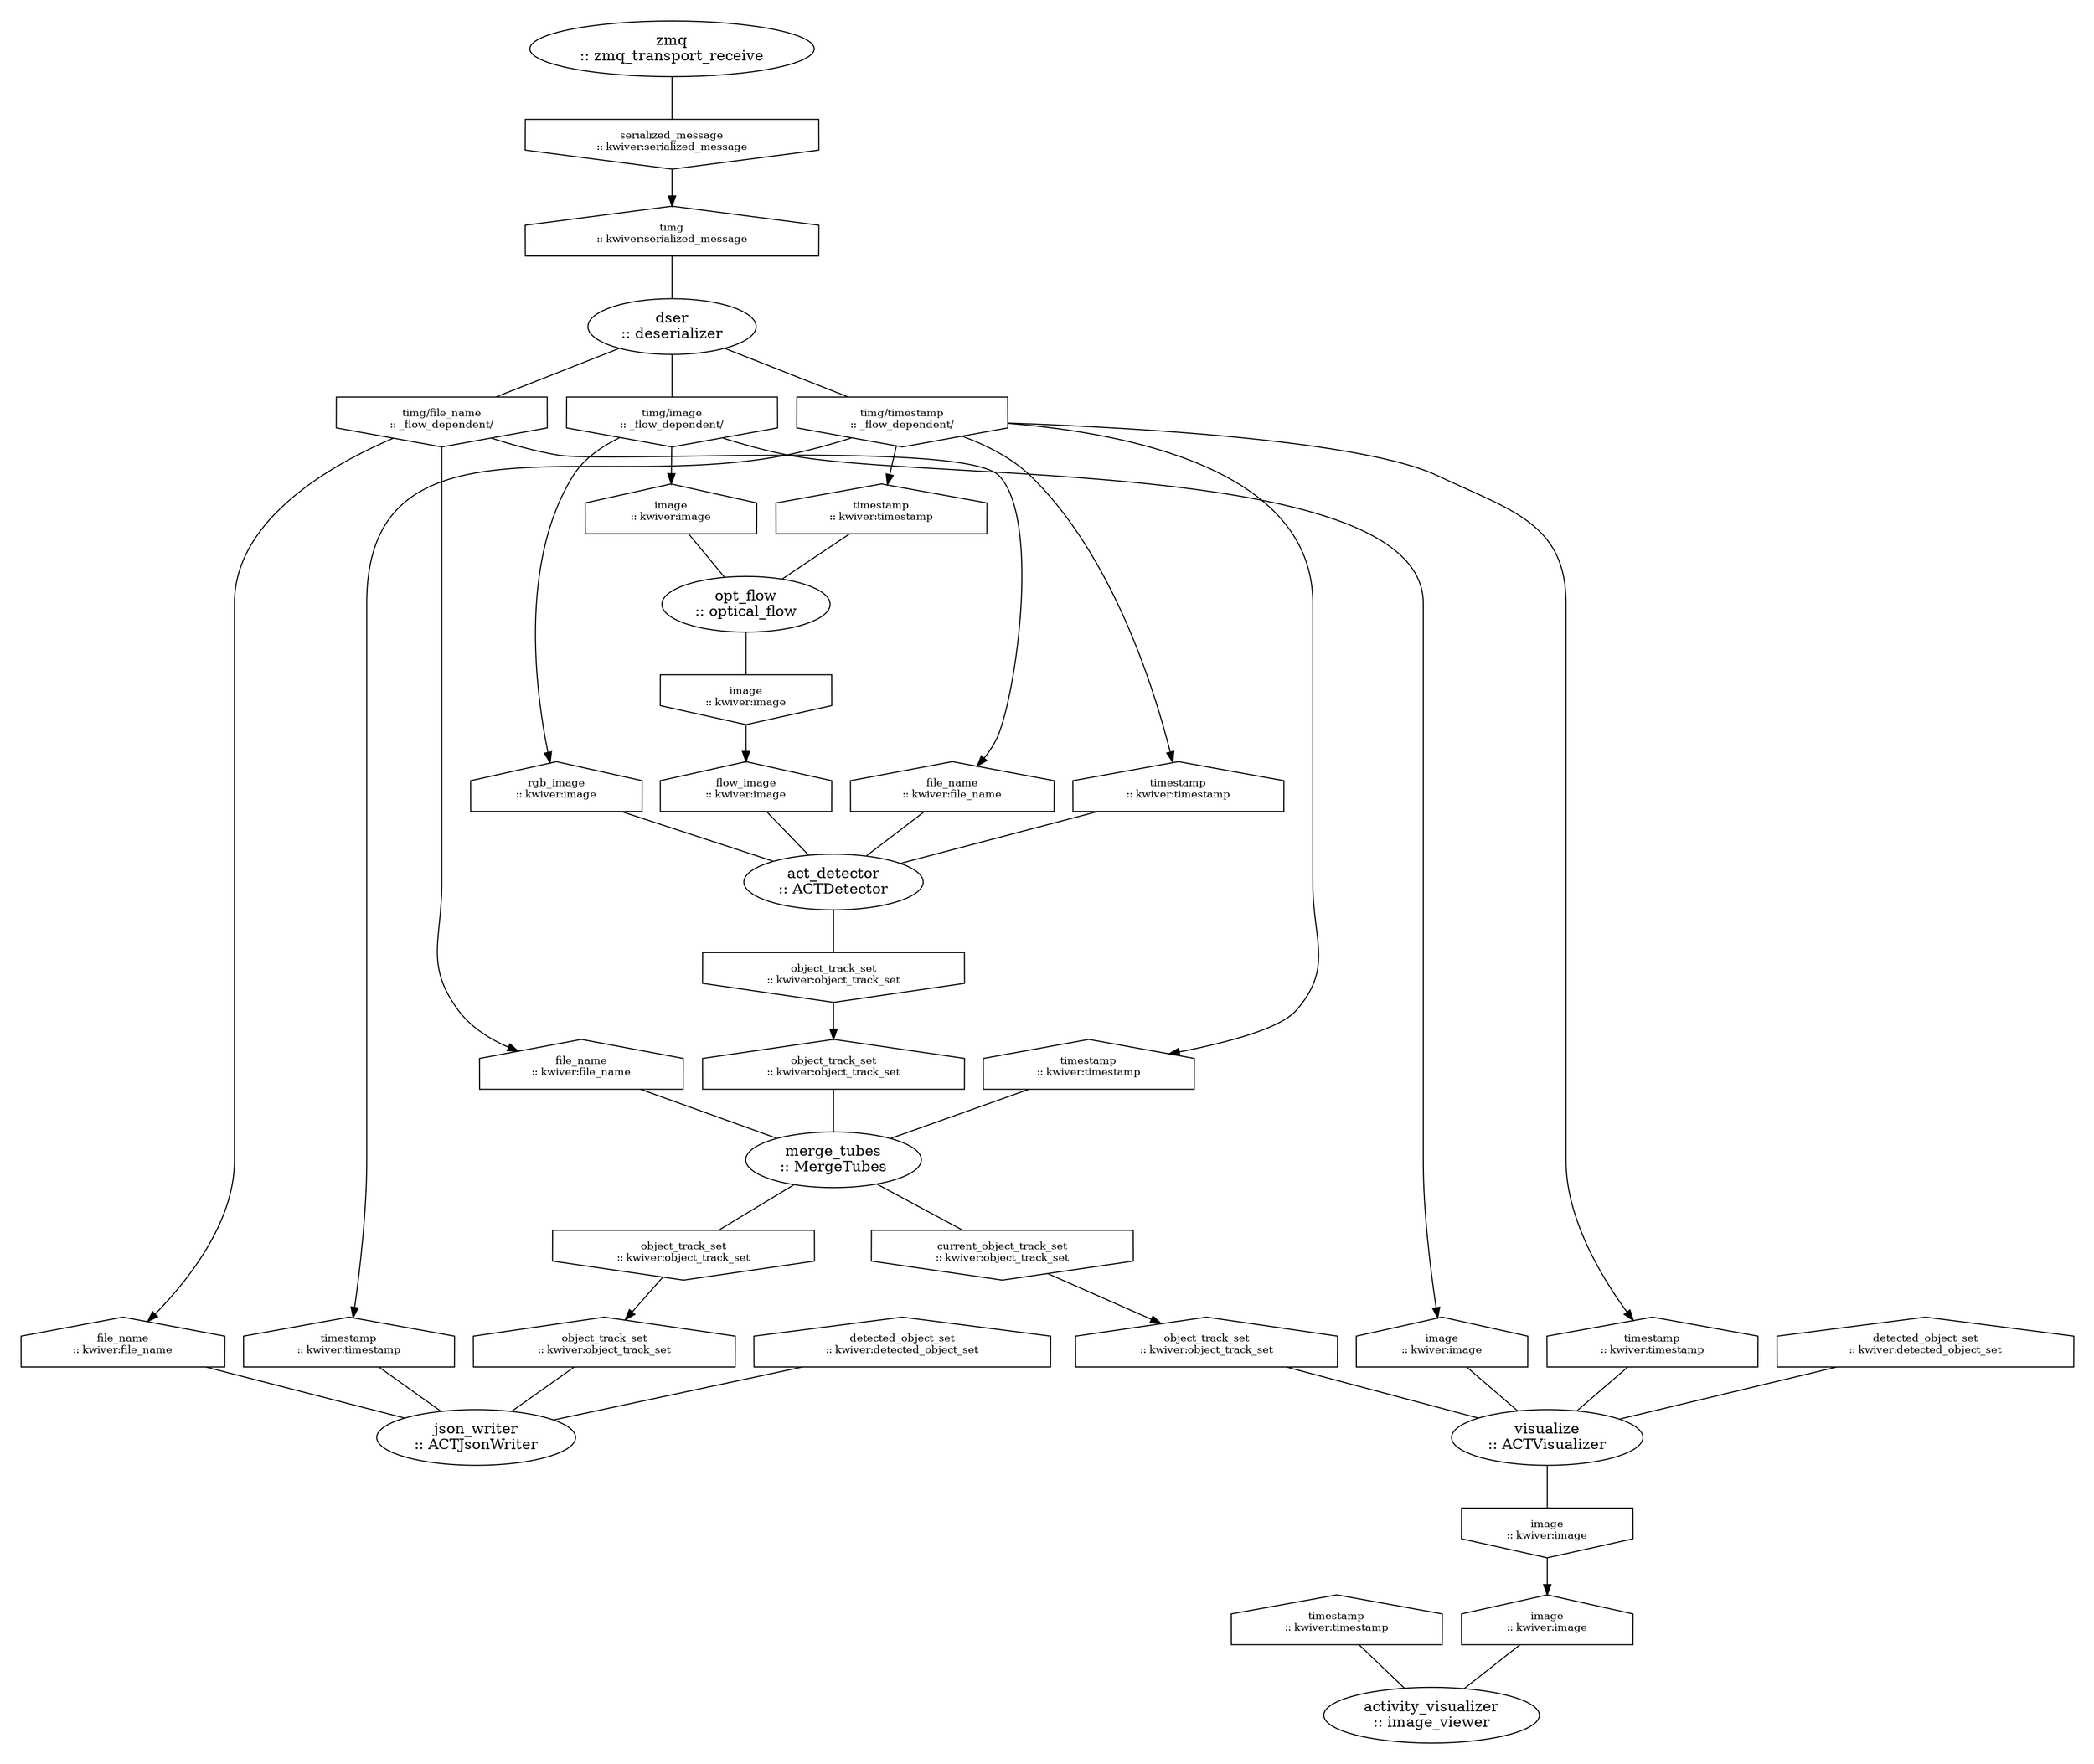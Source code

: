 strict digraph "unnamed" {
clusterrank=local;

subgraph "cluster_act_detector" {
color=white;style=filled;fillcolor=white;

"act_detector_main" [label="act_detector\n:: ACTDetector",shape=ellipse,rank=same];

"act_detector_input_file_name" [label="file_name\n:: kwiver:file_name",shape=house,rank=same,fontsize=10];
"act_detector_input_file_name" -> "act_detector_main" [arrowhead=none,color=black];
"act_detector_input_flow_image" [label="flow_image\n:: kwiver:image",shape=house,rank=same,fontsize=10];
"act_detector_input_flow_image" -> "act_detector_main" [arrowhead=none,color=black];
"act_detector_input_rgb_image" [label="rgb_image\n:: kwiver:image",shape=house,rank=same,fontsize=10];
"act_detector_input_rgb_image" -> "act_detector_main" [arrowhead=none,color=black];
"act_detector_input_timestamp" [label="timestamp\n:: kwiver:timestamp",shape=house,rank=same,fontsize=10];
"act_detector_input_timestamp" -> "act_detector_main" [arrowhead=none,color=black];

"act_detector_output_object_track_set" [label="object_track_set\n:: kwiver:object_track_set",shape=invhouse,rank=same,fontsize=10];
"act_detector_main" -> "act_detector_output_object_track_set" [arrowhead=none,color=black];

}

subgraph "cluster_activity_visualizer" {
color=white;style=filled;fillcolor=white;

"activity_visualizer_main" [label="activity_visualizer\n:: image_viewer",shape=ellipse,rank=same];

"activity_visualizer_input_image" [label="image\n:: kwiver:image",shape=house,rank=same,fontsize=10];
"activity_visualizer_input_image" -> "activity_visualizer_main" [arrowhead=none,color=black];
"activity_visualizer_input_timestamp" [label="timestamp\n:: kwiver:timestamp",shape=house,rank=same,fontsize=10];
"activity_visualizer_input_timestamp" -> "activity_visualizer_main" [arrowhead=none,color=black];


}

subgraph "cluster_dser" {
color=white;style=filled;fillcolor=white;

"dser_main" [label="dser\n:: deserializer",shape=ellipse,rank=same];

"dser_input_timg" [label="timg\n:: kwiver:serialized_message",shape=house,rank=same,fontsize=10];
"dser_input_timg" -> "dser_main" [arrowhead=none,color=black];

"dser_output_timg/file_name" [label="timg/file_name\n:: _flow_dependent/",shape=invhouse,rank=same,fontsize=10];
"dser_main" -> "dser_output_timg/file_name" [arrowhead=none,color=black];
"dser_output_timg/image" [label="timg/image\n:: _flow_dependent/",shape=invhouse,rank=same,fontsize=10];
"dser_main" -> "dser_output_timg/image" [arrowhead=none,color=black];
"dser_output_timg/timestamp" [label="timg/timestamp\n:: _flow_dependent/",shape=invhouse,rank=same,fontsize=10];
"dser_main" -> "dser_output_timg/timestamp" [arrowhead=none,color=black];

}

subgraph "cluster_json_writer" {
color=white;style=filled;fillcolor=white;

"json_writer_main" [label="json_writer\n:: ACTJsonWriter",shape=ellipse,rank=same];

"json_writer_input_detected_object_set" [label="detected_object_set\n:: kwiver:detected_object_set",shape=house,rank=same,fontsize=10];
"json_writer_input_detected_object_set" -> "json_writer_main" [arrowhead=none,color=black];
"json_writer_input_file_name" [label="file_name\n:: kwiver:file_name",shape=house,rank=same,fontsize=10];
"json_writer_input_file_name" -> "json_writer_main" [arrowhead=none,color=black];
"json_writer_input_object_track_set" [label="object_track_set\n:: kwiver:object_track_set",shape=house,rank=same,fontsize=10];
"json_writer_input_object_track_set" -> "json_writer_main" [arrowhead=none,color=black];
"json_writer_input_timestamp" [label="timestamp\n:: kwiver:timestamp",shape=house,rank=same,fontsize=10];
"json_writer_input_timestamp" -> "json_writer_main" [arrowhead=none,color=black];


}

subgraph "cluster_merge_tubes" {
color=white;style=filled;fillcolor=white;

"merge_tubes_main" [label="merge_tubes\n:: MergeTubes",shape=ellipse,rank=same];

"merge_tubes_input_file_name" [label="file_name\n:: kwiver:file_name",shape=house,rank=same,fontsize=10];
"merge_tubes_input_file_name" -> "merge_tubes_main" [arrowhead=none,color=black];
"merge_tubes_input_object_track_set" [label="object_track_set\n:: kwiver:object_track_set",shape=house,rank=same,fontsize=10];
"merge_tubes_input_object_track_set" -> "merge_tubes_main" [arrowhead=none,color=black];
"merge_tubes_input_timestamp" [label="timestamp\n:: kwiver:timestamp",shape=house,rank=same,fontsize=10];
"merge_tubes_input_timestamp" -> "merge_tubes_main" [arrowhead=none,color=black];

"merge_tubes_output_current_object_track_set" [label="current_object_track_set\n:: kwiver:object_track_set",shape=invhouse,rank=same,fontsize=10];
"merge_tubes_main" -> "merge_tubes_output_current_object_track_set" [arrowhead=none,color=black];
"merge_tubes_output_object_track_set" [label="object_track_set\n:: kwiver:object_track_set",shape=invhouse,rank=same,fontsize=10];
"merge_tubes_main" -> "merge_tubes_output_object_track_set" [arrowhead=none,color=black];

}

subgraph "cluster_opt_flow" {
color=white;style=filled;fillcolor=white;

"opt_flow_main" [label="opt_flow\n:: optical_flow",shape=ellipse,rank=same];

"opt_flow_input_image" [label="image\n:: kwiver:image",shape=house,rank=same,fontsize=10];
"opt_flow_input_image" -> "opt_flow_main" [arrowhead=none,color=black];
"opt_flow_input_timestamp" [label="timestamp\n:: kwiver:timestamp",shape=house,rank=same,fontsize=10];
"opt_flow_input_timestamp" -> "opt_flow_main" [arrowhead=none,color=black];

"opt_flow_output_image" [label="image\n:: kwiver:image",shape=invhouse,rank=same,fontsize=10];
"opt_flow_main" -> "opt_flow_output_image" [arrowhead=none,color=black];

}

subgraph "cluster_visualize" {
color=white;style=filled;fillcolor=white;

"visualize_main" [label="visualize\n:: ACTVisualizer",shape=ellipse,rank=same];

"visualize_input_detected_object_set" [label="detected_object_set\n:: kwiver:detected_object_set",shape=house,rank=same,fontsize=10];
"visualize_input_detected_object_set" -> "visualize_main" [arrowhead=none,color=black];
"visualize_input_image" [label="image\n:: kwiver:image",shape=house,rank=same,fontsize=10];
"visualize_input_image" -> "visualize_main" [arrowhead=none,color=black];
"visualize_input_object_track_set" [label="object_track_set\n:: kwiver:object_track_set",shape=house,rank=same,fontsize=10];
"visualize_input_object_track_set" -> "visualize_main" [arrowhead=none,color=black];
"visualize_input_timestamp" [label="timestamp\n:: kwiver:timestamp",shape=house,rank=same,fontsize=10];
"visualize_input_timestamp" -> "visualize_main" [arrowhead=none,color=black];

"visualize_output_image" [label="image\n:: kwiver:image",shape=invhouse,rank=same,fontsize=10];
"visualize_main" -> "visualize_output_image" [arrowhead=none,color=black];

}

subgraph "cluster_zmq" {
color=white;style=filled;fillcolor=white;

"zmq_main" [label="zmq\n:: zmq_transport_receive",shape=ellipse,rank=same];


"zmq_output_serialized_message" [label="serialized_message\n:: kwiver:serialized_message",shape=invhouse,rank=same,fontsize=10];
"zmq_main" -> "zmq_output_serialized_message" [arrowhead=none,color=black];

}

"act_detector_output_object_track_set" -> "merge_tubes_input_object_track_set" [minlen=1,color=black,weight=1];
"dser_output_timg/file_name" -> "act_detector_input_file_name" [minlen=1,color=black,weight=1];
"dser_output_timg/file_name" -> "merge_tubes_input_file_name" [minlen=1,color=black,weight=1];
"dser_output_timg/file_name" -> "json_writer_input_file_name" [minlen=1,color=black,weight=1];
"dser_output_timg/image" -> "opt_flow_input_image" [minlen=1,color=black,weight=1];
"dser_output_timg/image" -> "act_detector_input_rgb_image" [minlen=1,color=black,weight=1];
"dser_output_timg/image" -> "visualize_input_image" [minlen=1,color=black,weight=1];
"dser_output_timg/timestamp" -> "opt_flow_input_timestamp" [minlen=1,color=black,weight=1];
"dser_output_timg/timestamp" -> "act_detector_input_timestamp" [minlen=1,color=black,weight=1];
"dser_output_timg/timestamp" -> "merge_tubes_input_timestamp" [minlen=1,color=black,weight=1];
"dser_output_timg/timestamp" -> "json_writer_input_timestamp" [minlen=1,color=black,weight=1];
"dser_output_timg/timestamp" -> "visualize_input_timestamp" [minlen=1,color=black,weight=1];
"merge_tubes_output_current_object_track_set" -> "visualize_input_object_track_set" [minlen=1,color=black,weight=1];
"merge_tubes_output_object_track_set" -> "json_writer_input_object_track_set" [minlen=1,color=black,weight=1];
"opt_flow_output_image" -> "act_detector_input_flow_image" [minlen=1,color=black,weight=1];
"visualize_output_image" -> "activity_visualizer_input_image" [minlen=1,color=black,weight=1];
"zmq_output_serialized_message" -> "dser_input_timg" [minlen=1,color=black,weight=1];

}
